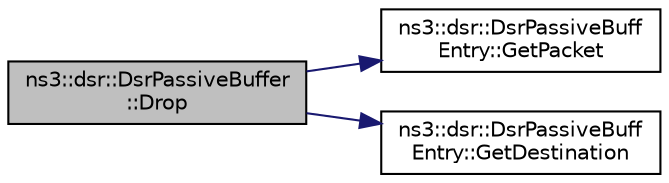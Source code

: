 digraph "ns3::dsr::DsrPassiveBuffer::Drop"
{
  edge [fontname="Helvetica",fontsize="10",labelfontname="Helvetica",labelfontsize="10"];
  node [fontname="Helvetica",fontsize="10",shape=record];
  rankdir="LR";
  Node1 [label="ns3::dsr::DsrPassiveBuffer\l::Drop",height=0.2,width=0.4,color="black", fillcolor="grey75", style="filled", fontcolor="black"];
  Node1 -> Node2 [color="midnightblue",fontsize="10",style="solid"];
  Node2 [label="ns3::dsr::DsrPassiveBuff\lEntry::GetPacket",height=0.2,width=0.4,color="black", fillcolor="white", style="filled",URL="$d8/d13/classns3_1_1dsr_1_1DsrPassiveBuffEntry.html#a0190d29a45f23381dcea60c2c049cd32"];
  Node1 -> Node3 [color="midnightblue",fontsize="10",style="solid"];
  Node3 [label="ns3::dsr::DsrPassiveBuff\lEntry::GetDestination",height=0.2,width=0.4,color="black", fillcolor="white", style="filled",URL="$d8/d13/classns3_1_1dsr_1_1DsrPassiveBuffEntry.html#a883bfb4921022af6a8cc0e00db92a869"];
}
